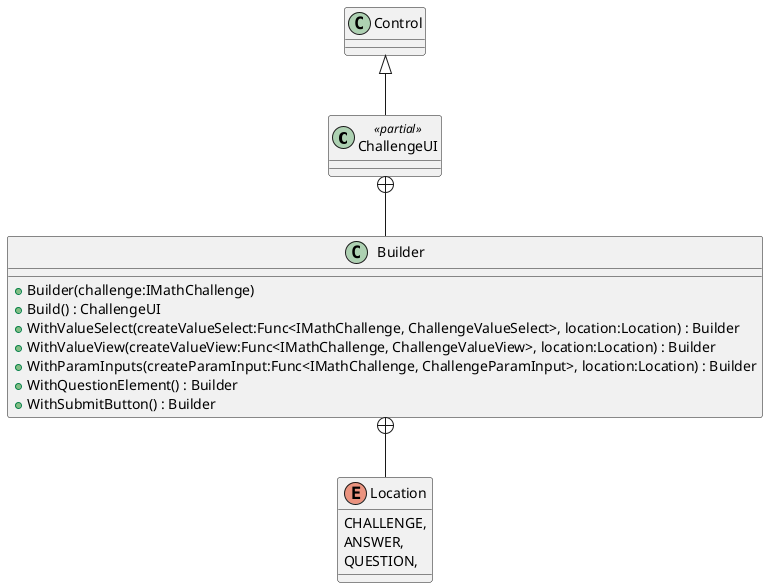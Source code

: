 @startuml
class ChallengeUI <<partial>> {
}
class Builder {
    + Builder(challenge:IMathChallenge)
    + Build() : ChallengeUI
    + WithValueSelect(createValueSelect:Func<IMathChallenge, ChallengeValueSelect>, location:Location) : Builder
    + WithValueView(createValueView:Func<IMathChallenge, ChallengeValueView>, location:Location) : Builder
    + WithParamInputs(createParamInput:Func<IMathChallenge, ChallengeParamInput>, location:Location) : Builder
    + WithQuestionElement() : Builder
    + WithSubmitButton() : Builder
}
enum Location {
    CHALLENGE,
    ANSWER,
    QUESTION,
}
Control <|-- ChallengeUI
ChallengeUI +-- Builder
Builder +-- Location
@enduml
